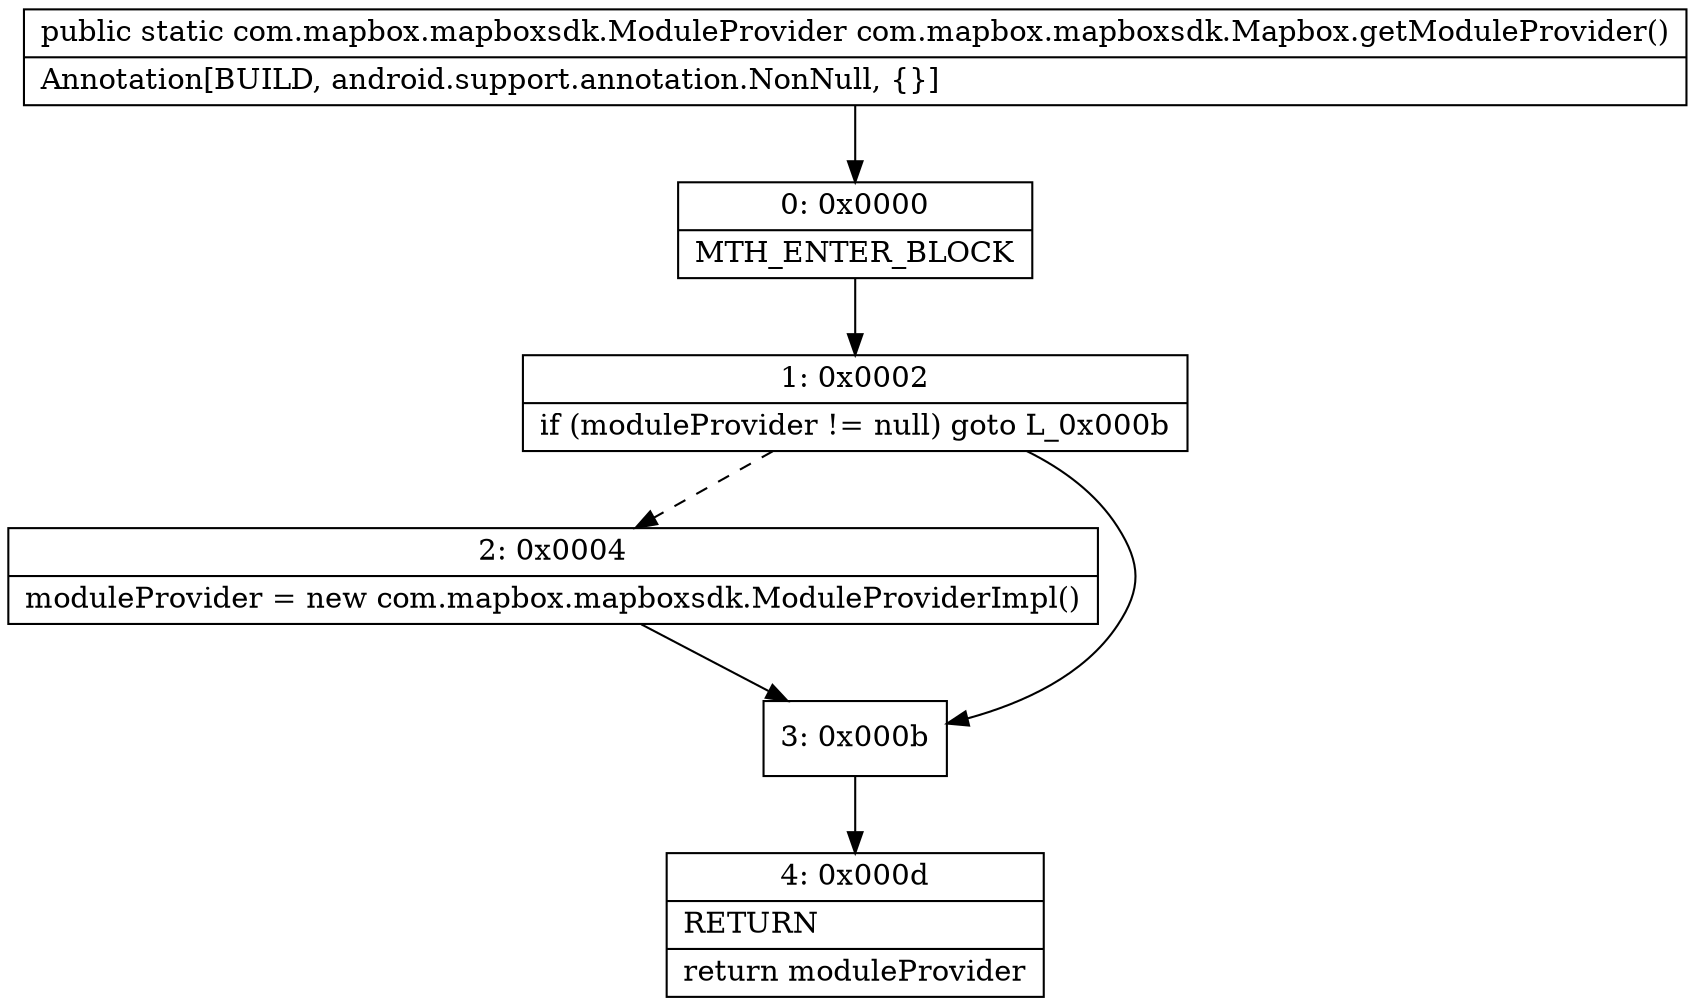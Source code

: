 digraph "CFG forcom.mapbox.mapboxsdk.Mapbox.getModuleProvider()Lcom\/mapbox\/mapboxsdk\/ModuleProvider;" {
Node_0 [shape=record,label="{0\:\ 0x0000|MTH_ENTER_BLOCK\l}"];
Node_1 [shape=record,label="{1\:\ 0x0002|if (moduleProvider != null) goto L_0x000b\l}"];
Node_2 [shape=record,label="{2\:\ 0x0004|moduleProvider = new com.mapbox.mapboxsdk.ModuleProviderImpl()\l}"];
Node_3 [shape=record,label="{3\:\ 0x000b}"];
Node_4 [shape=record,label="{4\:\ 0x000d|RETURN\l|return moduleProvider\l}"];
MethodNode[shape=record,label="{public static com.mapbox.mapboxsdk.ModuleProvider com.mapbox.mapboxsdk.Mapbox.getModuleProvider()  | Annotation[BUILD, android.support.annotation.NonNull, \{\}]\l}"];
MethodNode -> Node_0;
Node_0 -> Node_1;
Node_1 -> Node_2[style=dashed];
Node_1 -> Node_3;
Node_2 -> Node_3;
Node_3 -> Node_4;
}

